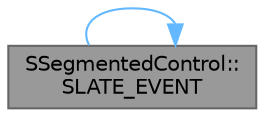 digraph "SSegmentedControl::SLATE_EVENT"
{
 // INTERACTIVE_SVG=YES
 // LATEX_PDF_SIZE
  bgcolor="transparent";
  edge [fontname=Helvetica,fontsize=10,labelfontname=Helvetica,labelfontsize=10];
  node [fontname=Helvetica,fontsize=10,shape=box,height=0.2,width=0.4];
  rankdir="LR";
  Node1 [id="Node000001",label="SSegmentedControl::\lSLATE_EVENT",height=0.2,width=0.4,color="gray40", fillcolor="grey60", style="filled", fontcolor="black",tooltip="Called when the (primary) value is changed."];
  Node1 -> Node1 [id="edge1_Node000001_Node000001",color="steelblue1",style="solid",tooltip=" "];
}
